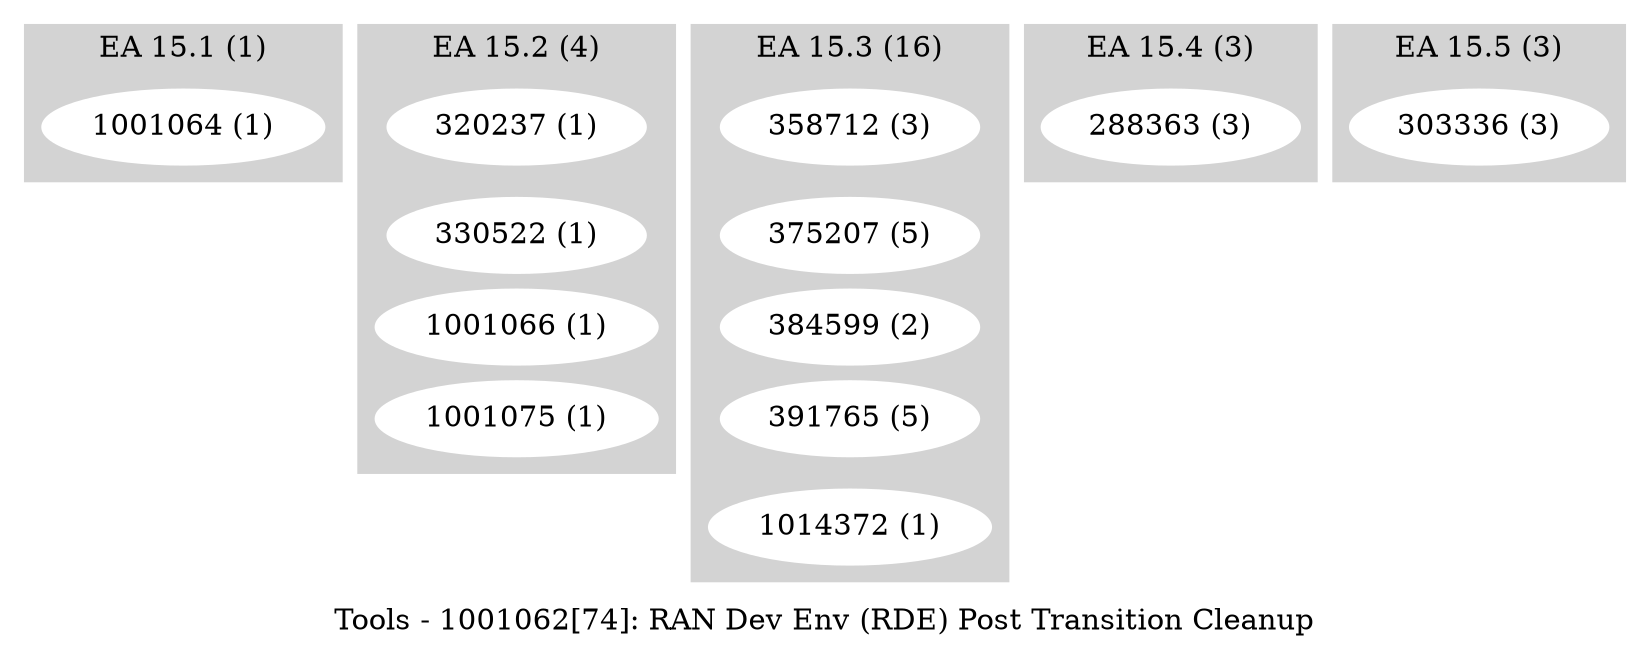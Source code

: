 digraph G {
    label = "Tools - 1001062[74]: RAN Dev Env (RDE) Post Transition Cleanup";
    ranksep = .1
    subgraph cluster_1 {
        style=filled;
        color=lightgrey;
        node [style=filled,color=white];
        "1001064 (1)"
        ;
        label = "EA 15.1 (1)";
    }
    subgraph cluster_2 {
        style=filled;
        color=lightgrey;
        node [style=filled,color=white];
        "320237 (1)" ->       
        "330522 (1)" ->       
        "1001066 (1)" ->       
        "1001075 (1)"
        [style=invis];
        label = "EA 15.2 (4)";
    }
    subgraph cluster_3 {
        style=filled;
        color=lightgrey;
        node [style=filled,color=white];
        "358712 (3)" ->       
        "375207 (5)" ->       
        "384599 (2)" ->       
        "391765 (5)" ->       
        "1014372 (1)"
        [style=invis];
        label = "EA 15.3 (16)";
    }
    subgraph cluster_4 {
        style=filled;
        color=lightgrey;
        node [style=filled,color=white];
        "288363 (3)"
        ;
        label = "EA 15.4 (3)";
    }
    subgraph cluster_5 {
        style=filled;
        color=lightgrey;
        node [style=filled,color=white];
        "303336 (3)"
        ;
        label = "EA 15.5 (3)";
    }
}
